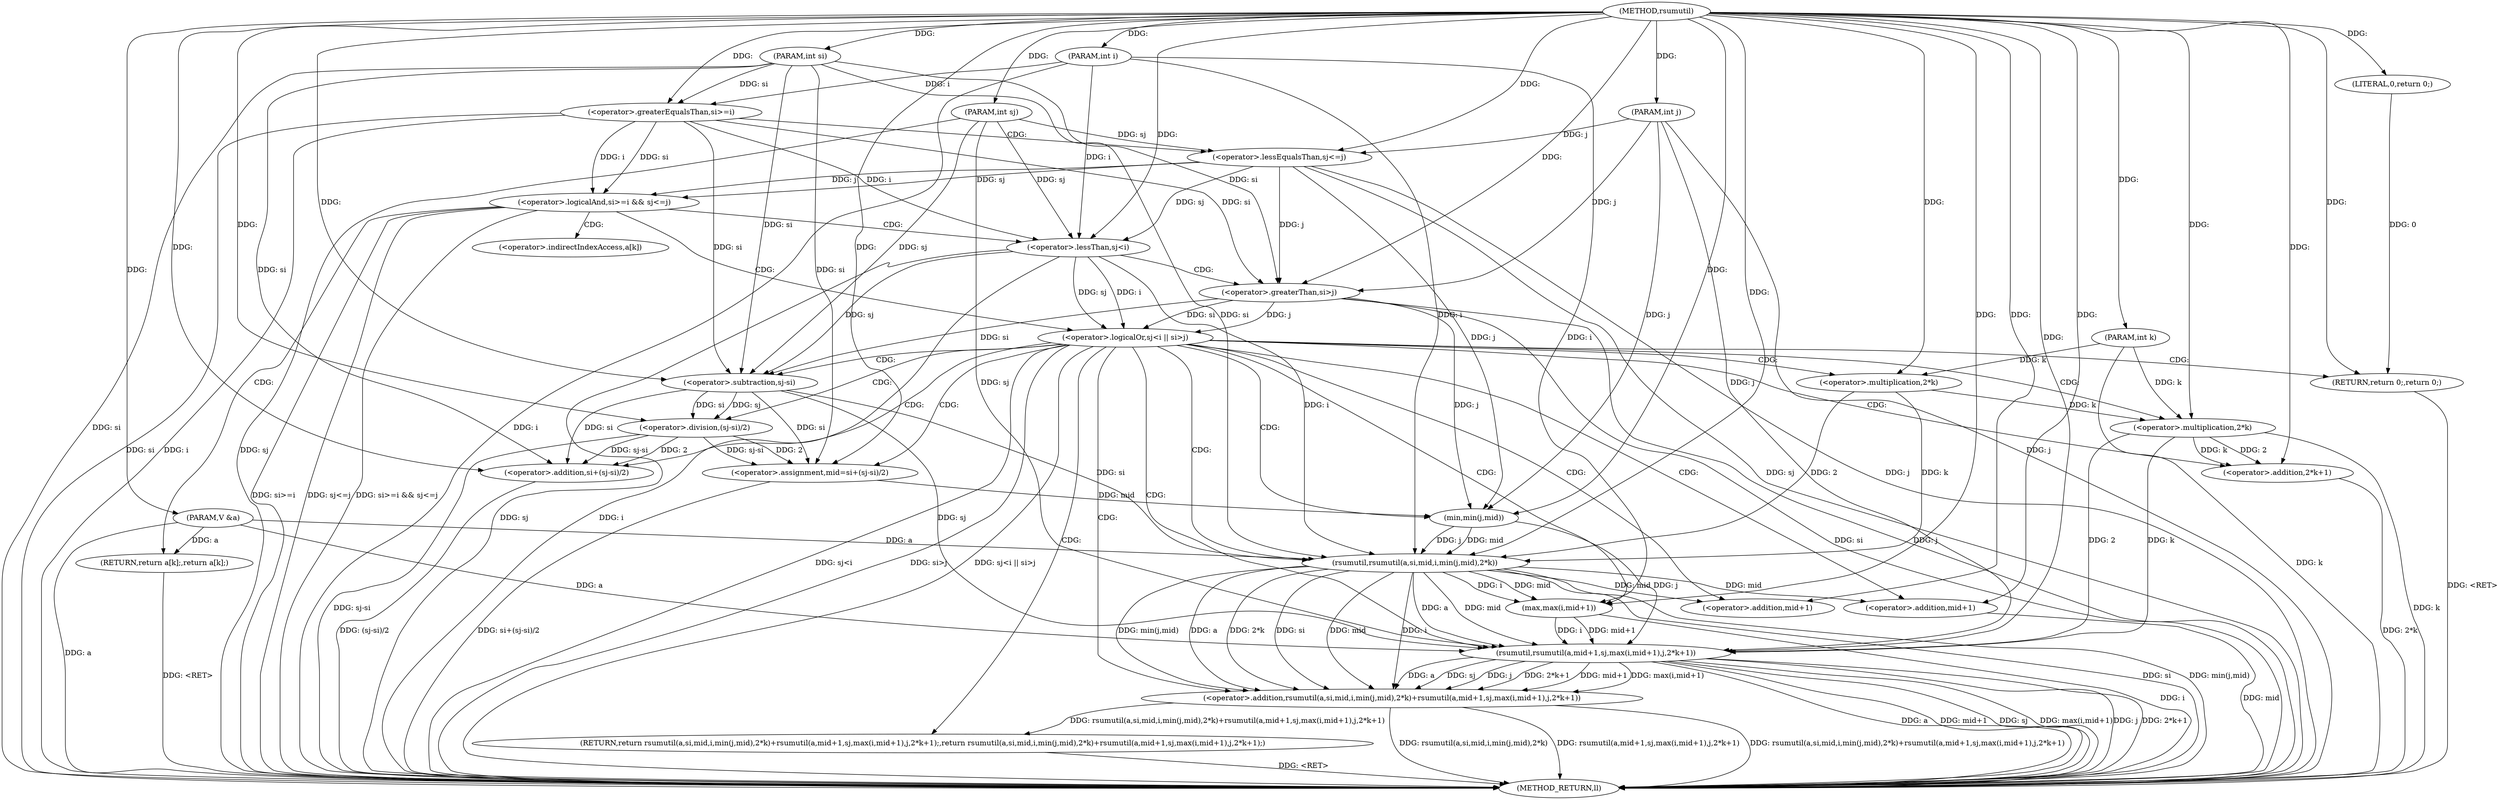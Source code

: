 digraph "rsumutil" {  
"1000594" [label = "(METHOD,rsumutil)" ]
"1000666" [label = "(METHOD_RETURN,ll)" ]
"1000595" [label = "(PARAM,V &a)" ]
"1000596" [label = "(PARAM,int si)" ]
"1000597" [label = "(PARAM,int sj)" ]
"1000598" [label = "(PARAM,int i)" ]
"1000599" [label = "(PARAM,int j)" ]
"1000600" [label = "(PARAM,int k)" ]
"1000627" [label = "(<operator>.assignment,mid=si+(sj-si)/2)" ]
"1000636" [label = "(RETURN,return rsumutil(a,si,mid,i,min(j,mid),2*k)+rsumutil(a,mid+1,sj,max(i,mid+1),j,2*k+1);,return rsumutil(a,si,mid,i,min(j,mid),2*k)+rsumutil(a,mid+1,sj,max(i,mid+1),j,2*k+1);)" ]
"1000603" [label = "(<operator>.logicalAnd,si>=i && sj<=j)" ]
"1000616" [label = "(<operator>.logicalOr,sj<i || si>j)" ]
"1000637" [label = "(<operator>.addition,rsumutil(a,si,mid,i,min(j,mid),2*k)+rsumutil(a,mid+1,sj,max(i,mid+1),j,2*k+1))" ]
"1000611" [label = "(RETURN,return a[k];,return a[k];)" ]
"1000624" [label = "(RETURN,return 0;,return 0;)" ]
"1000629" [label = "(<operator>.addition,si+(sj-si)/2)" ]
"1000604" [label = "(<operator>.greaterEqualsThan,si>=i)" ]
"1000607" [label = "(<operator>.lessEqualsThan,sj<=j)" ]
"1000617" [label = "(<operator>.lessThan,sj<i)" ]
"1000620" [label = "(<operator>.greaterThan,si>j)" ]
"1000625" [label = "(LITERAL,0,return 0;)" ]
"1000631" [label = "(<operator>.division,(sj-si)/2)" ]
"1000638" [label = "(rsumutil,rsumutil(a,si,mid,i,min(j,mid),2*k))" ]
"1000649" [label = "(rsumutil,rsumutil(a,mid+1,sj,max(i,mid+1),j,2*k+1))" ]
"1000632" [label = "(<operator>.subtraction,sj-si)" ]
"1000643" [label = "(min,min(j,mid))" ]
"1000646" [label = "(<operator>.multiplication,2*k)" ]
"1000651" [label = "(<operator>.addition,mid+1)" ]
"1000655" [label = "(max,max(i,mid+1))" ]
"1000661" [label = "(<operator>.addition,2*k+1)" ]
"1000657" [label = "(<operator>.addition,mid+1)" ]
"1000662" [label = "(<operator>.multiplication,2*k)" ]
"1000612" [label = "(<operator>.indirectIndexAccess,a[k])" ]
  "1000595" -> "1000666"  [ label = "DDG: a"] 
  "1000596" -> "1000666"  [ label = "DDG: si"] 
  "1000597" -> "1000666"  [ label = "DDG: sj"] 
  "1000598" -> "1000666"  [ label = "DDG: i"] 
  "1000599" -> "1000666"  [ label = "DDG: j"] 
  "1000600" -> "1000666"  [ label = "DDG: k"] 
  "1000604" -> "1000666"  [ label = "DDG: si"] 
  "1000604" -> "1000666"  [ label = "DDG: i"] 
  "1000603" -> "1000666"  [ label = "DDG: si>=i"] 
  "1000607" -> "1000666"  [ label = "DDG: sj"] 
  "1000607" -> "1000666"  [ label = "DDG: j"] 
  "1000603" -> "1000666"  [ label = "DDG: sj<=j"] 
  "1000603" -> "1000666"  [ label = "DDG: si>=i && sj<=j"] 
  "1000617" -> "1000666"  [ label = "DDG: sj"] 
  "1000617" -> "1000666"  [ label = "DDG: i"] 
  "1000616" -> "1000666"  [ label = "DDG: sj<i"] 
  "1000620" -> "1000666"  [ label = "DDG: si"] 
  "1000620" -> "1000666"  [ label = "DDG: j"] 
  "1000616" -> "1000666"  [ label = "DDG: si>j"] 
  "1000616" -> "1000666"  [ label = "DDG: sj<i || si>j"] 
  "1000631" -> "1000666"  [ label = "DDG: sj-si"] 
  "1000629" -> "1000666"  [ label = "DDG: (sj-si)/2"] 
  "1000627" -> "1000666"  [ label = "DDG: si+(sj-si)/2"] 
  "1000638" -> "1000666"  [ label = "DDG: si"] 
  "1000638" -> "1000666"  [ label = "DDG: min(j,mid)"] 
  "1000637" -> "1000666"  [ label = "DDG: rsumutil(a,si,mid,i,min(j,mid),2*k)"] 
  "1000649" -> "1000666"  [ label = "DDG: a"] 
  "1000649" -> "1000666"  [ label = "DDG: mid+1"] 
  "1000649" -> "1000666"  [ label = "DDG: sj"] 
  "1000655" -> "1000666"  [ label = "DDG: i"] 
  "1000657" -> "1000666"  [ label = "DDG: mid"] 
  "1000649" -> "1000666"  [ label = "DDG: max(i,mid+1)"] 
  "1000649" -> "1000666"  [ label = "DDG: j"] 
  "1000662" -> "1000666"  [ label = "DDG: k"] 
  "1000661" -> "1000666"  [ label = "DDG: 2*k"] 
  "1000649" -> "1000666"  [ label = "DDG: 2*k+1"] 
  "1000637" -> "1000666"  [ label = "DDG: rsumutil(a,mid+1,sj,max(i,mid+1),j,2*k+1)"] 
  "1000637" -> "1000666"  [ label = "DDG: rsumutil(a,si,mid,i,min(j,mid),2*k)+rsumutil(a,mid+1,sj,max(i,mid+1),j,2*k+1)"] 
  "1000611" -> "1000666"  [ label = "DDG: <RET>"] 
  "1000624" -> "1000666"  [ label = "DDG: <RET>"] 
  "1000636" -> "1000666"  [ label = "DDG: <RET>"] 
  "1000594" -> "1000595"  [ label = "DDG: "] 
  "1000594" -> "1000596"  [ label = "DDG: "] 
  "1000594" -> "1000597"  [ label = "DDG: "] 
  "1000594" -> "1000598"  [ label = "DDG: "] 
  "1000594" -> "1000599"  [ label = "DDG: "] 
  "1000594" -> "1000600"  [ label = "DDG: "] 
  "1000631" -> "1000627"  [ label = "DDG: sj-si"] 
  "1000631" -> "1000627"  [ label = "DDG: 2"] 
  "1000632" -> "1000627"  [ label = "DDG: si"] 
  "1000596" -> "1000627"  [ label = "DDG: si"] 
  "1000594" -> "1000627"  [ label = "DDG: "] 
  "1000637" -> "1000636"  [ label = "DDG: rsumutil(a,si,mid,i,min(j,mid),2*k)+rsumutil(a,mid+1,sj,max(i,mid+1),j,2*k+1)"] 
  "1000638" -> "1000637"  [ label = "DDG: i"] 
  "1000638" -> "1000637"  [ label = "DDG: min(j,mid)"] 
  "1000638" -> "1000637"  [ label = "DDG: a"] 
  "1000638" -> "1000637"  [ label = "DDG: 2*k"] 
  "1000638" -> "1000637"  [ label = "DDG: si"] 
  "1000638" -> "1000637"  [ label = "DDG: mid"] 
  "1000649" -> "1000637"  [ label = "DDG: a"] 
  "1000649" -> "1000637"  [ label = "DDG: sj"] 
  "1000649" -> "1000637"  [ label = "DDG: j"] 
  "1000649" -> "1000637"  [ label = "DDG: 2*k+1"] 
  "1000649" -> "1000637"  [ label = "DDG: mid+1"] 
  "1000649" -> "1000637"  [ label = "DDG: max(i,mid+1)"] 
  "1000604" -> "1000603"  [ label = "DDG: si"] 
  "1000604" -> "1000603"  [ label = "DDG: i"] 
  "1000607" -> "1000603"  [ label = "DDG: j"] 
  "1000607" -> "1000603"  [ label = "DDG: sj"] 
  "1000595" -> "1000611"  [ label = "DDG: a"] 
  "1000617" -> "1000616"  [ label = "DDG: i"] 
  "1000617" -> "1000616"  [ label = "DDG: sj"] 
  "1000620" -> "1000616"  [ label = "DDG: si"] 
  "1000620" -> "1000616"  [ label = "DDG: j"] 
  "1000625" -> "1000624"  [ label = "DDG: 0"] 
  "1000594" -> "1000624"  [ label = "DDG: "] 
  "1000632" -> "1000629"  [ label = "DDG: si"] 
  "1000596" -> "1000629"  [ label = "DDG: si"] 
  "1000594" -> "1000629"  [ label = "DDG: "] 
  "1000631" -> "1000629"  [ label = "DDG: sj-si"] 
  "1000631" -> "1000629"  [ label = "DDG: 2"] 
  "1000596" -> "1000604"  [ label = "DDG: si"] 
  "1000594" -> "1000604"  [ label = "DDG: "] 
  "1000598" -> "1000604"  [ label = "DDG: i"] 
  "1000597" -> "1000607"  [ label = "DDG: sj"] 
  "1000594" -> "1000607"  [ label = "DDG: "] 
  "1000599" -> "1000607"  [ label = "DDG: j"] 
  "1000607" -> "1000617"  [ label = "DDG: sj"] 
  "1000597" -> "1000617"  [ label = "DDG: sj"] 
  "1000594" -> "1000617"  [ label = "DDG: "] 
  "1000604" -> "1000617"  [ label = "DDG: i"] 
  "1000598" -> "1000617"  [ label = "DDG: i"] 
  "1000604" -> "1000620"  [ label = "DDG: si"] 
  "1000596" -> "1000620"  [ label = "DDG: si"] 
  "1000594" -> "1000620"  [ label = "DDG: "] 
  "1000607" -> "1000620"  [ label = "DDG: j"] 
  "1000599" -> "1000620"  [ label = "DDG: j"] 
  "1000594" -> "1000625"  [ label = "DDG: "] 
  "1000632" -> "1000631"  [ label = "DDG: sj"] 
  "1000632" -> "1000631"  [ label = "DDG: si"] 
  "1000594" -> "1000631"  [ label = "DDG: "] 
  "1000595" -> "1000638"  [ label = "DDG: a"] 
  "1000594" -> "1000638"  [ label = "DDG: "] 
  "1000617" -> "1000638"  [ label = "DDG: i"] 
  "1000598" -> "1000638"  [ label = "DDG: i"] 
  "1000643" -> "1000638"  [ label = "DDG: j"] 
  "1000643" -> "1000638"  [ label = "DDG: mid"] 
  "1000646" -> "1000638"  [ label = "DDG: 2"] 
  "1000646" -> "1000638"  [ label = "DDG: k"] 
  "1000596" -> "1000638"  [ label = "DDG: si"] 
  "1000632" -> "1000638"  [ label = "DDG: si"] 
  "1000638" -> "1000649"  [ label = "DDG: a"] 
  "1000595" -> "1000649"  [ label = "DDG: a"] 
  "1000594" -> "1000649"  [ label = "DDG: "] 
  "1000632" -> "1000649"  [ label = "DDG: sj"] 
  "1000597" -> "1000649"  [ label = "DDG: sj"] 
  "1000643" -> "1000649"  [ label = "DDG: j"] 
  "1000599" -> "1000649"  [ label = "DDG: j"] 
  "1000655" -> "1000649"  [ label = "DDG: mid+1"] 
  "1000655" -> "1000649"  [ label = "DDG: i"] 
  "1000638" -> "1000649"  [ label = "DDG: mid"] 
  "1000662" -> "1000649"  [ label = "DDG: 2"] 
  "1000662" -> "1000649"  [ label = "DDG: k"] 
  "1000617" -> "1000632"  [ label = "DDG: sj"] 
  "1000597" -> "1000632"  [ label = "DDG: sj"] 
  "1000594" -> "1000632"  [ label = "DDG: "] 
  "1000604" -> "1000632"  [ label = "DDG: si"] 
  "1000620" -> "1000632"  [ label = "DDG: si"] 
  "1000596" -> "1000632"  [ label = "DDG: si"] 
  "1000607" -> "1000643"  [ label = "DDG: j"] 
  "1000620" -> "1000643"  [ label = "DDG: j"] 
  "1000599" -> "1000643"  [ label = "DDG: j"] 
  "1000594" -> "1000643"  [ label = "DDG: "] 
  "1000627" -> "1000643"  [ label = "DDG: mid"] 
  "1000594" -> "1000646"  [ label = "DDG: "] 
  "1000600" -> "1000646"  [ label = "DDG: k"] 
  "1000638" -> "1000651"  [ label = "DDG: mid"] 
  "1000594" -> "1000651"  [ label = "DDG: "] 
  "1000638" -> "1000655"  [ label = "DDG: i"] 
  "1000598" -> "1000655"  [ label = "DDG: i"] 
  "1000594" -> "1000655"  [ label = "DDG: "] 
  "1000638" -> "1000655"  [ label = "DDG: mid"] 
  "1000662" -> "1000661"  [ label = "DDG: 2"] 
  "1000662" -> "1000661"  [ label = "DDG: k"] 
  "1000594" -> "1000661"  [ label = "DDG: "] 
  "1000594" -> "1000657"  [ label = "DDG: "] 
  "1000638" -> "1000657"  [ label = "DDG: mid"] 
  "1000594" -> "1000662"  [ label = "DDG: "] 
  "1000646" -> "1000662"  [ label = "DDG: k"] 
  "1000600" -> "1000662"  [ label = "DDG: k"] 
  "1000603" -> "1000611"  [ label = "CDG: "] 
  "1000603" -> "1000612"  [ label = "CDG: "] 
  "1000603" -> "1000617"  [ label = "CDG: "] 
  "1000603" -> "1000616"  [ label = "CDG: "] 
  "1000616" -> "1000624"  [ label = "CDG: "] 
  "1000616" -> "1000649"  [ label = "CDG: "] 
  "1000616" -> "1000661"  [ label = "CDG: "] 
  "1000616" -> "1000632"  [ label = "CDG: "] 
  "1000616" -> "1000631"  [ label = "CDG: "] 
  "1000616" -> "1000627"  [ label = "CDG: "] 
  "1000616" -> "1000662"  [ label = "CDG: "] 
  "1000616" -> "1000637"  [ label = "CDG: "] 
  "1000616" -> "1000629"  [ label = "CDG: "] 
  "1000616" -> "1000657"  [ label = "CDG: "] 
  "1000616" -> "1000643"  [ label = "CDG: "] 
  "1000616" -> "1000646"  [ label = "CDG: "] 
  "1000616" -> "1000638"  [ label = "CDG: "] 
  "1000616" -> "1000651"  [ label = "CDG: "] 
  "1000616" -> "1000655"  [ label = "CDG: "] 
  "1000616" -> "1000636"  [ label = "CDG: "] 
  "1000604" -> "1000607"  [ label = "CDG: "] 
  "1000617" -> "1000620"  [ label = "CDG: "] 
}
